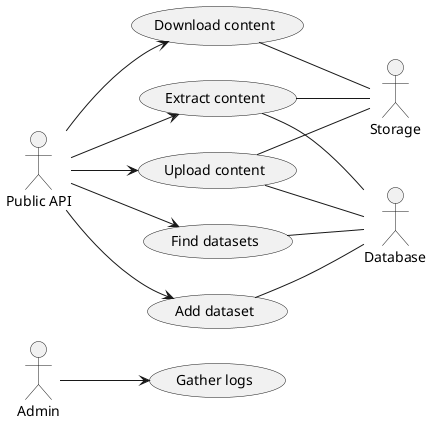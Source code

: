 @startuml
left to right direction

:Admin:
:Public API: as I
:Storage: as DFS
:Database: as DB

(Upload content) as upload
I --> upload
upload -- DFS
upload -- DB

(Add dataset) as add
I --> add
add -- DB

(Find datasets) as filter
I --> filter
filter -- DB

(Download content) as download
I --> download
download -- DFS

(Extract content) as extract
I --> extract
extract -- DFS
extract -- DB

(Gather logs) as feed
Admin --> feed
@enduml
